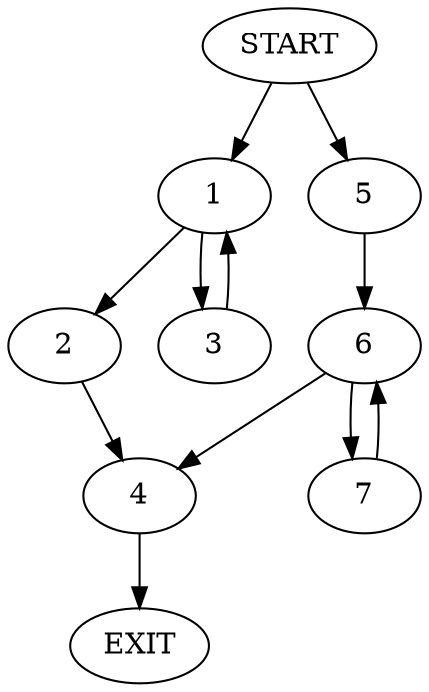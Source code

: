digraph {
0 [label="START"]
8 [label="EXIT"]
0 -> 1
1 -> 2
1 -> 3
2 -> 4
3 -> 1
4 -> 8
0 -> 5
5 -> 6
6 -> 7
6 -> 4
7 -> 6
}
